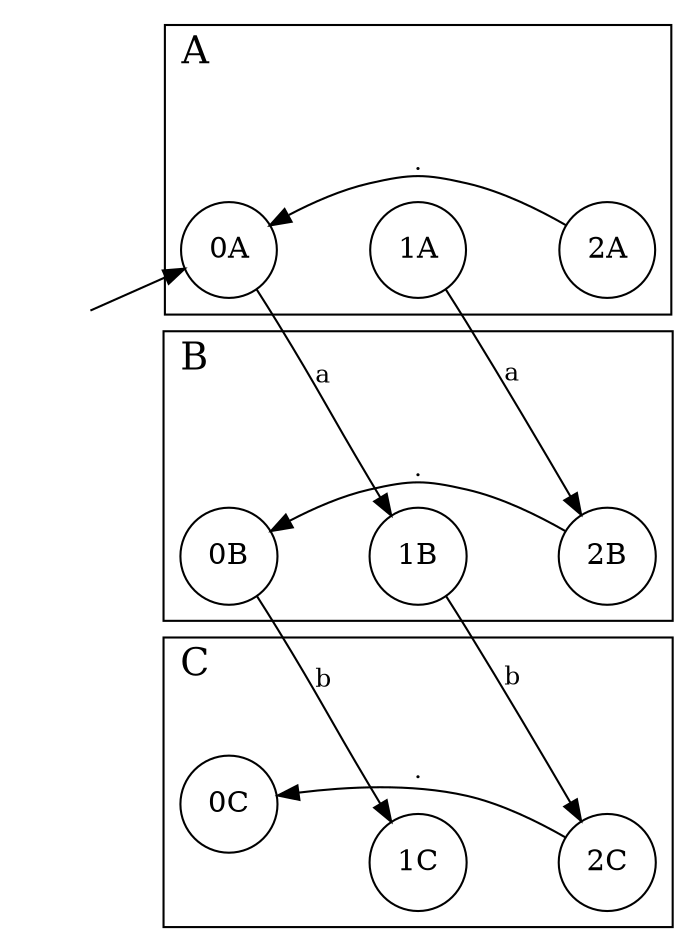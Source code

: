digraph g {
    rankdir="LR";
    node[shape = circle, fontsize=14];
    fontsize=18;
    labeljust="l";

    edge[style=invis, fontsize=12];

    { rank=same;
        0 [style = invis];
        01 [style = invis];
        02 [style=invis];
        0 -> 01 -> 02;
    }

    subgraph clusterA {
        "0A" -> "1A" -> "2A";
        "2A" -> "0A" [label=".", constraint=false, style=solid];
        label="A";
    }

    subgraph clusterB {
        "0B" -> "1B" -> "2B";
        "2B" -> "0B" [label=".", constraint=false, style=solid];
        label="B";
    }

    subgraph clusterC {
        "0C" -> "1C" -> "2C";
        "2C" -> "0C" [label=".", constraint=false, style=solid];
        label="C";
    }

    0 -> "0A"[style=solid];
    01 -> "0B"[style=invis];
    02 -> "0C"[style=invis];

    // edges between clusters
    edge[constraint=false, style=solid];
    "0A" -> "1B" [label=a]
    "1A" -> "2B" [label=a]
    "0B" -> "1C" [label=b]
    "1B" -> "2C" [label=b]
}